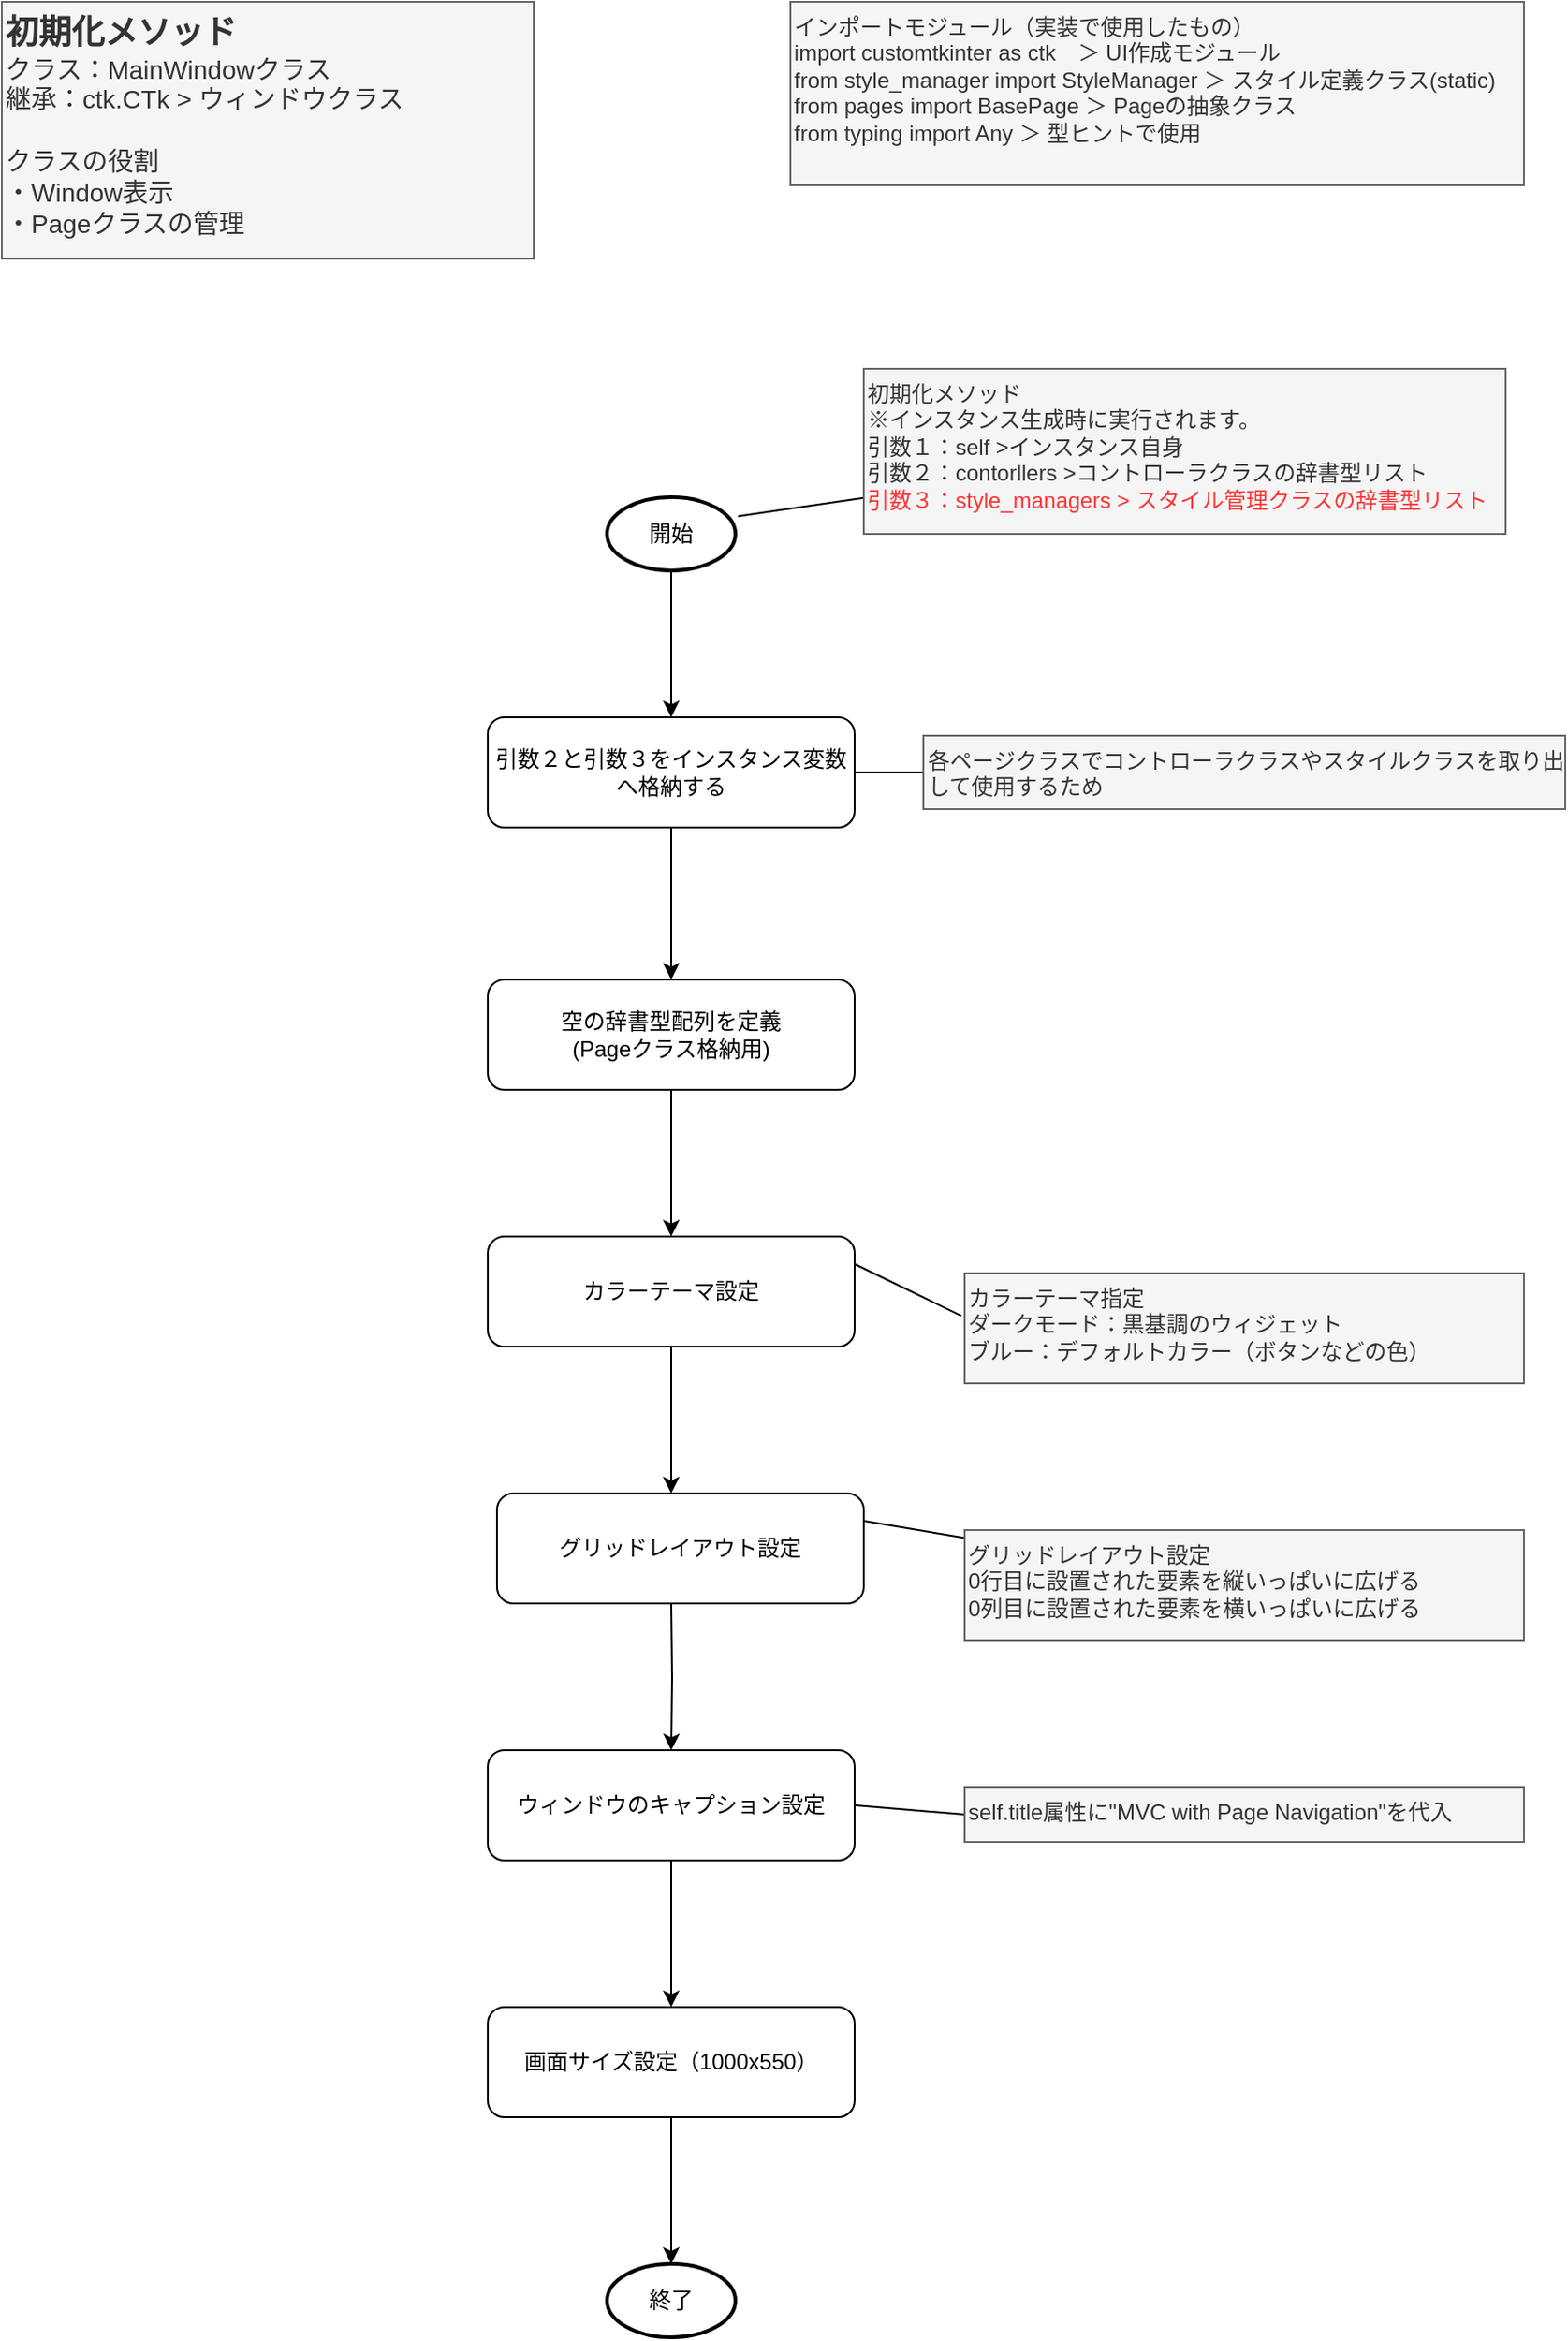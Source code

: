 <mxfile version="24.2.5" type="device" pages="2">
  <diagram id="C5RBs43oDa-KdzZeNtuy" name="__init__(MainViewクラス)">
    <mxGraphModel dx="1036" dy="606" grid="1" gridSize="10" guides="1" tooltips="1" connect="1" arrows="1" fold="1" page="1" pageScale="1" pageWidth="827" pageHeight="1169" math="0" shadow="0">
      <root>
        <mxCell id="WIyWlLk6GJQsqaUBKTNV-0" />
        <mxCell id="WIyWlLk6GJQsqaUBKTNV-1" parent="WIyWlLk6GJQsqaUBKTNV-0" />
        <mxCell id="G7ehIpi2Qg5XLF-rP-gx-34" value="" style="edgeStyle=orthogonalEdgeStyle;rounded=0;orthogonalLoop=1;jettySize=auto;html=1;" edge="1" parent="WIyWlLk6GJQsqaUBKTNV-1" source="2BLb2fvxrPAkToGqMFL2-0" target="G7ehIpi2Qg5XLF-rP-gx-33">
          <mxGeometry relative="1" as="geometry" />
        </mxCell>
        <mxCell id="2BLb2fvxrPAkToGqMFL2-0" value="開始" style="strokeWidth=2;html=1;shape=mxgraph.flowchart.start_1;whiteSpace=wrap;" parent="WIyWlLk6GJQsqaUBKTNV-1" vertex="1">
          <mxGeometry x="350" y="300" width="70" height="40" as="geometry" />
        </mxCell>
        <mxCell id="2BLb2fvxrPAkToGqMFL2-1" style="rounded=0;orthogonalLoop=1;jettySize=auto;html=1;entryX=1.02;entryY=0.26;entryDx=0;entryDy=0;endArrow=none;endFill=0;entryPerimeter=0;" parent="WIyWlLk6GJQsqaUBKTNV-1" source="2BLb2fvxrPAkToGqMFL2-2" target="2BLb2fvxrPAkToGqMFL2-0" edge="1">
          <mxGeometry relative="1" as="geometry">
            <mxPoint x="425" y="330" as="targetPoint" />
          </mxGeometry>
        </mxCell>
        <mxCell id="2BLb2fvxrPAkToGqMFL2-2" value="&lt;div&gt;初期化メソッド&lt;/div&gt;&lt;div&gt;※インスタンス生成時に実行されます。&lt;/div&gt;&lt;div&gt;引数１：self &amp;gt;インスタンス自身&lt;/div&gt;&lt;div&gt;引数２：contorllers &amp;gt;コントローラクラスの辞書型リスト&lt;/div&gt;&lt;div&gt;&lt;font color=&quot;#ff3333&quot;&gt;引数３：style_managers &amp;gt; スタイル管理クラスの辞書型リスト&lt;/font&gt;&lt;/div&gt;&lt;div&gt;&lt;br&gt;&lt;/div&gt;" style="text;html=1;align=left;verticalAlign=top;whiteSpace=wrap;rounded=0;fillColor=#f5f5f5;fontColor=#333333;strokeColor=#666666;" parent="WIyWlLk6GJQsqaUBKTNV-1" vertex="1">
          <mxGeometry x="490" y="230" width="350" height="90" as="geometry" />
        </mxCell>
        <mxCell id="2BLb2fvxrPAkToGqMFL2-8" value="" style="edgeStyle=orthogonalEdgeStyle;rounded=0;orthogonalLoop=1;jettySize=auto;html=1;" parent="WIyWlLk6GJQsqaUBKTNV-1" edge="1">
          <mxGeometry relative="1" as="geometry">
            <mxPoint x="380" y="500" as="targetPoint" />
          </mxGeometry>
        </mxCell>
        <mxCell id="2BLb2fvxrPAkToGqMFL2-6" value="&lt;div&gt;インポートモジュール（実装で使用したもの）&lt;/div&gt;&lt;div&gt;&lt;div&gt;import customtkinter as ctk　＞ UI作成モジュール&lt;/div&gt;&lt;div&gt;from style_manager import StyleManager ＞ スタイル定義クラス(static)&lt;/div&gt;&lt;div&gt;from pages import BasePage ＞ Pageの抽象クラス&lt;/div&gt;&lt;div&gt;from typing import Any ＞ 型ヒントで使用&lt;/div&gt;&lt;/div&gt;" style="text;html=1;align=left;verticalAlign=top;whiteSpace=wrap;rounded=0;fillColor=#f5f5f5;fontColor=#333333;strokeColor=#666666;" parent="WIyWlLk6GJQsqaUBKTNV-1" vertex="1">
          <mxGeometry x="450" y="30" width="400" height="100" as="geometry" />
        </mxCell>
        <mxCell id="2BLb2fvxrPAkToGqMFL2-13" value="" style="edgeStyle=orthogonalEdgeStyle;rounded=0;orthogonalLoop=1;jettySize=auto;html=1;" parent="WIyWlLk6GJQsqaUBKTNV-1" edge="1">
          <mxGeometry relative="1" as="geometry">
            <mxPoint x="380" y="640" as="targetPoint" />
          </mxGeometry>
        </mxCell>
        <mxCell id="2BLb2fvxrPAkToGqMFL2-21" value="&lt;b style=&quot;&quot;&gt;&lt;font style=&quot;&quot;&gt;&lt;font style=&quot;font-size: 18px;&quot;&gt;初期化メソッド&lt;/font&gt;&lt;/font&gt;&lt;/b&gt;&lt;div&gt;&lt;font style=&quot;font-size: 14px;&quot;&gt;クラス：MainWindowクラス&lt;/font&gt;&lt;/div&gt;&lt;div&gt;&lt;div style=&quot;font-size: 14px;&quot;&gt;&lt;font style=&quot;font-size: 14px;&quot;&gt;継承：ctk.CTk &amp;gt; ウィンドウクラス&lt;/font&gt;&lt;/div&gt;&lt;/div&gt;&lt;div style=&quot;font-size: 14px;&quot;&gt;&lt;font style=&quot;font-size: 14px;&quot;&gt;&lt;br&gt;&lt;/font&gt;&lt;/div&gt;&lt;div style=&quot;font-size: 14px;&quot;&gt;クラスの役割&lt;/div&gt;&lt;div style=&quot;font-size: 14px;&quot;&gt;・Window表示&lt;/div&gt;&lt;div style=&quot;font-size: 14px;&quot;&gt;・Pageクラスの管理&lt;/div&gt;" style="text;html=1;align=left;verticalAlign=top;whiteSpace=wrap;rounded=0;fillColor=#f5f5f5;fontColor=#333333;strokeColor=#666666;" parent="WIyWlLk6GJQsqaUBKTNV-1" vertex="1">
          <mxGeometry x="20" y="30" width="290" height="140" as="geometry" />
        </mxCell>
        <mxCell id="G7ehIpi2Qg5XLF-rP-gx-16" value="終了" style="strokeWidth=2;html=1;shape=mxgraph.flowchart.start_1;whiteSpace=wrap;" vertex="1" parent="WIyWlLk6GJQsqaUBKTNV-1">
          <mxGeometry x="350" y="1263" width="70" height="40" as="geometry" />
        </mxCell>
        <mxCell id="G7ehIpi2Qg5XLF-rP-gx-17" value="" style="edgeStyle=orthogonalEdgeStyle;rounded=0;orthogonalLoop=1;jettySize=auto;html=1;" edge="1" parent="WIyWlLk6GJQsqaUBKTNV-1" source="G7ehIpi2Qg5XLF-rP-gx-18">
          <mxGeometry relative="1" as="geometry">
            <mxPoint x="385" y="703" as="targetPoint" />
          </mxGeometry>
        </mxCell>
        <mxCell id="G7ehIpi2Qg5XLF-rP-gx-18" value="空の辞書型配列を定義&lt;div&gt;(Pageクラス格納用)&lt;/div&gt;" style="rounded=1;whiteSpace=wrap;html=1;" vertex="1" parent="WIyWlLk6GJQsqaUBKTNV-1">
          <mxGeometry x="285" y="563" width="200" height="60" as="geometry" />
        </mxCell>
        <mxCell id="G7ehIpi2Qg5XLF-rP-gx-19" style="rounded=0;orthogonalLoop=1;jettySize=auto;html=1;entryX=1;entryY=0.25;entryDx=0;entryDy=0;exitX=-0.006;exitY=0.387;exitDx=0;exitDy=0;exitPerimeter=0;endArrow=none;endFill=0;" edge="1" parent="WIyWlLk6GJQsqaUBKTNV-1" source="G7ehIpi2Qg5XLF-rP-gx-20" target="G7ehIpi2Qg5XLF-rP-gx-30">
          <mxGeometry relative="1" as="geometry">
            <mxPoint x="515" y="453" as="targetPoint" />
          </mxGeometry>
        </mxCell>
        <mxCell id="G7ehIpi2Qg5XLF-rP-gx-20" value="&lt;div&gt;カラーテーマ指定&lt;/div&gt;&lt;div&gt;ダークモード：黒基調のウィジェット&lt;/div&gt;&lt;div&gt;ブルー：デフォルトカラー（ボタンなどの色）&lt;/div&gt;" style="text;html=1;align=left;verticalAlign=top;whiteSpace=wrap;rounded=0;fillColor=#f5f5f5;fontColor=#333333;strokeColor=#666666;" vertex="1" parent="WIyWlLk6GJQsqaUBKTNV-1">
          <mxGeometry x="545" y="723" width="305" height="60" as="geometry" />
        </mxCell>
        <mxCell id="G7ehIpi2Qg5XLF-rP-gx-21" value="" style="edgeStyle=orthogonalEdgeStyle;rounded=0;orthogonalLoop=1;jettySize=auto;html=1;" edge="1" parent="WIyWlLk6GJQsqaUBKTNV-1">
          <mxGeometry relative="1" as="geometry">
            <mxPoint x="385" y="763" as="sourcePoint" />
            <mxPoint x="385" y="843" as="targetPoint" />
          </mxGeometry>
        </mxCell>
        <mxCell id="G7ehIpi2Qg5XLF-rP-gx-22" style="rounded=0;orthogonalLoop=1;jettySize=auto;html=1;entryX=1;entryY=0.25;entryDx=0;entryDy=0;endArrow=none;endFill=0;" edge="1" parent="WIyWlLk6GJQsqaUBKTNV-1" source="G7ehIpi2Qg5XLF-rP-gx-23" target="G7ehIpi2Qg5XLF-rP-gx-29">
          <mxGeometry relative="1" as="geometry">
            <mxPoint x="515" y="593" as="targetPoint" />
          </mxGeometry>
        </mxCell>
        <mxCell id="G7ehIpi2Qg5XLF-rP-gx-23" value="グリッドレイアウト設定&lt;div&gt;0行目に設置された要素を縦いっぱいに広げる&lt;/div&gt;&lt;div&gt;0&lt;span style=&quot;background-color: initial;&quot;&gt;列目に設置された要素を横いっぱいに広げる&lt;/span&gt;&lt;/div&gt;" style="text;html=1;align=left;verticalAlign=top;whiteSpace=wrap;rounded=0;fillColor=#f5f5f5;fontColor=#333333;strokeColor=#666666;" vertex="1" parent="WIyWlLk6GJQsqaUBKTNV-1">
          <mxGeometry x="545" y="863" width="305" height="60" as="geometry" />
        </mxCell>
        <mxCell id="G7ehIpi2Qg5XLF-rP-gx-24" value="" style="edgeStyle=orthogonalEdgeStyle;rounded=0;orthogonalLoop=1;jettySize=auto;html=1;" edge="1" parent="WIyWlLk6GJQsqaUBKTNV-1" target="G7ehIpi2Qg5XLF-rP-gx-26">
          <mxGeometry relative="1" as="geometry">
            <mxPoint x="385" y="903" as="sourcePoint" />
          </mxGeometry>
        </mxCell>
        <mxCell id="G7ehIpi2Qg5XLF-rP-gx-25" value="" style="edgeStyle=orthogonalEdgeStyle;rounded=0;orthogonalLoop=1;jettySize=auto;html=1;" edge="1" parent="WIyWlLk6GJQsqaUBKTNV-1" source="G7ehIpi2Qg5XLF-rP-gx-26" target="G7ehIpi2Qg5XLF-rP-gx-32">
          <mxGeometry relative="1" as="geometry" />
        </mxCell>
        <mxCell id="G7ehIpi2Qg5XLF-rP-gx-26" value="ウィンドウのキャプション設定" style="rounded=1;whiteSpace=wrap;html=1;" vertex="1" parent="WIyWlLk6GJQsqaUBKTNV-1">
          <mxGeometry x="285" y="983" width="200" height="60" as="geometry" />
        </mxCell>
        <mxCell id="G7ehIpi2Qg5XLF-rP-gx-27" style="rounded=0;orthogonalLoop=1;jettySize=auto;html=1;entryX=1;entryY=0.5;entryDx=0;entryDy=0;endArrow=none;endFill=0;exitX=0;exitY=0.5;exitDx=0;exitDy=0;" edge="1" parent="WIyWlLk6GJQsqaUBKTNV-1" source="G7ehIpi2Qg5XLF-rP-gx-28" target="G7ehIpi2Qg5XLF-rP-gx-26">
          <mxGeometry relative="1" as="geometry" />
        </mxCell>
        <mxCell id="G7ehIpi2Qg5XLF-rP-gx-28" value="self.title属性に&quot;MVC with Page Navigation&quot;を代入" style="text;html=1;align=left;verticalAlign=top;whiteSpace=wrap;rounded=0;fillColor=#f5f5f5;fontColor=#333333;strokeColor=#666666;" vertex="1" parent="WIyWlLk6GJQsqaUBKTNV-1">
          <mxGeometry x="545" y="1003" width="305" height="30" as="geometry" />
        </mxCell>
        <mxCell id="G7ehIpi2Qg5XLF-rP-gx-29" value="グリッドレイアウト設定" style="rounded=1;whiteSpace=wrap;html=1;" vertex="1" parent="WIyWlLk6GJQsqaUBKTNV-1">
          <mxGeometry x="290" y="843" width="200" height="60" as="geometry" />
        </mxCell>
        <mxCell id="G7ehIpi2Qg5XLF-rP-gx-30" value="カラーテーマ設定" style="rounded=1;whiteSpace=wrap;html=1;" vertex="1" parent="WIyWlLk6GJQsqaUBKTNV-1">
          <mxGeometry x="285" y="703" width="200" height="60" as="geometry" />
        </mxCell>
        <mxCell id="G7ehIpi2Qg5XLF-rP-gx-31" value="" style="edgeStyle=orthogonalEdgeStyle;rounded=0;orthogonalLoop=1;jettySize=auto;html=1;" edge="1" parent="WIyWlLk6GJQsqaUBKTNV-1" source="G7ehIpi2Qg5XLF-rP-gx-32">
          <mxGeometry relative="1" as="geometry">
            <mxPoint x="385" y="1263" as="targetPoint" />
          </mxGeometry>
        </mxCell>
        <mxCell id="G7ehIpi2Qg5XLF-rP-gx-32" value="画面サイズ設定（1000x550）" style="rounded=1;whiteSpace=wrap;html=1;" vertex="1" parent="WIyWlLk6GJQsqaUBKTNV-1">
          <mxGeometry x="285" y="1123" width="200" height="60" as="geometry" />
        </mxCell>
        <mxCell id="G7ehIpi2Qg5XLF-rP-gx-35" value="" style="edgeStyle=orthogonalEdgeStyle;rounded=0;orthogonalLoop=1;jettySize=auto;html=1;" edge="1" parent="WIyWlLk6GJQsqaUBKTNV-1" source="G7ehIpi2Qg5XLF-rP-gx-33" target="G7ehIpi2Qg5XLF-rP-gx-18">
          <mxGeometry relative="1" as="geometry" />
        </mxCell>
        <mxCell id="G7ehIpi2Qg5XLF-rP-gx-33" value="引数２と引数３をインスタンス変数へ格納する" style="rounded=1;whiteSpace=wrap;html=1;" vertex="1" parent="WIyWlLk6GJQsqaUBKTNV-1">
          <mxGeometry x="285" y="420" width="200" height="60" as="geometry" />
        </mxCell>
        <mxCell id="G7ehIpi2Qg5XLF-rP-gx-37" style="rounded=0;orthogonalLoop=1;jettySize=auto;html=1;entryX=1;entryY=0.5;entryDx=0;entryDy=0;endArrow=none;endFill=0;" edge="1" parent="WIyWlLk6GJQsqaUBKTNV-1" source="G7ehIpi2Qg5XLF-rP-gx-36" target="G7ehIpi2Qg5XLF-rP-gx-33">
          <mxGeometry relative="1" as="geometry" />
        </mxCell>
        <mxCell id="G7ehIpi2Qg5XLF-rP-gx-36" value="&lt;div&gt;各ページクラスでコントローラクラスやスタイルクラスを取り出して使用するため&lt;/div&gt;&lt;div&gt;&lt;br&gt;&lt;/div&gt;" style="text;html=1;align=left;verticalAlign=top;whiteSpace=wrap;rounded=0;fillColor=#f5f5f5;fontColor=#333333;strokeColor=#666666;" vertex="1" parent="WIyWlLk6GJQsqaUBKTNV-1">
          <mxGeometry x="522.5" y="430" width="350" height="40" as="geometry" />
        </mxCell>
      </root>
    </mxGraphModel>
  </diagram>
  <diagram name="Ver1.0.0__init__(MainViewクラス)のコピー" id="0rBND-eUWmTRl9AOBk8t">
    <mxGraphModel dx="1036" dy="606" grid="1" gridSize="10" guides="1" tooltips="1" connect="1" arrows="1" fold="1" page="1" pageScale="1" pageWidth="827" pageHeight="1169" math="0" shadow="0">
      <root>
        <mxCell id="GJvaPOyET6ufOetawxjG-0" />
        <mxCell id="GJvaPOyET6ufOetawxjG-1" parent="GJvaPOyET6ufOetawxjG-0" />
        <mxCell id="GJvaPOyET6ufOetawxjG-2" value="開始" style="strokeWidth=2;html=1;shape=mxgraph.flowchart.start_1;whiteSpace=wrap;" parent="GJvaPOyET6ufOetawxjG-1" vertex="1">
          <mxGeometry x="350" y="300" width="70" height="40" as="geometry" />
        </mxCell>
        <mxCell id="GJvaPOyET6ufOetawxjG-3" style="rounded=0;orthogonalLoop=1;jettySize=auto;html=1;entryX=1.02;entryY=0.26;entryDx=0;entryDy=0;endArrow=none;endFill=0;entryPerimeter=0;" parent="GJvaPOyET6ufOetawxjG-1" source="GJvaPOyET6ufOetawxjG-4" target="GJvaPOyET6ufOetawxjG-2" edge="1">
          <mxGeometry relative="1" as="geometry">
            <mxPoint x="425" y="330" as="targetPoint" />
          </mxGeometry>
        </mxCell>
        <mxCell id="GJvaPOyET6ufOetawxjG-4" value="&lt;div&gt;初期化メソッド&lt;/div&gt;&lt;div&gt;※インスタンス生成時に実行されます。&lt;/div&gt;&lt;div&gt;引数１：self &amp;gt;インスタンス自身&lt;/div&gt;&lt;div&gt;&lt;font color=&quot;#0066cc&quot;&gt;引数2：pages &amp;gt;Pageクラスの配列　←削除&lt;/font&gt;&lt;/div&gt;&lt;div&gt;引数3：contorllers &amp;gt;コントローラクラスの辞書型リスト&lt;/div&gt;&lt;div&gt;&lt;br&gt;&lt;/div&gt;" style="text;html=1;align=left;verticalAlign=top;whiteSpace=wrap;rounded=0;fillColor=#f5f5f5;fontColor=#333333;strokeColor=#666666;" parent="GJvaPOyET6ufOetawxjG-1" vertex="1">
          <mxGeometry x="490" y="230" width="305" height="90" as="geometry" />
        </mxCell>
        <mxCell id="GJvaPOyET6ufOetawxjG-5" value="" style="edgeStyle=orthogonalEdgeStyle;rounded=0;orthogonalLoop=1;jettySize=auto;html=1;" parent="GJvaPOyET6ufOetawxjG-1" edge="1">
          <mxGeometry relative="1" as="geometry">
            <mxPoint x="380" y="500" as="targetPoint" />
          </mxGeometry>
        </mxCell>
        <mxCell id="GJvaPOyET6ufOetawxjG-6" value="&lt;div&gt;インポートモジュール（実装で使用したもの）&lt;/div&gt;&lt;div&gt;&lt;div&gt;import customtkinter as ctk　＞ UI作成モジュール&lt;/div&gt;&lt;div&gt;from style_manager import StyleManager ＞ スタイル定義クラス(static)&lt;/div&gt;&lt;div&gt;from pages import BasePage ＞ Pageの抽象クラス&lt;/div&gt;&lt;div&gt;from typing import Any ＞ 型ヒントで使用&lt;/div&gt;&lt;/div&gt;" style="text;html=1;align=left;verticalAlign=top;whiteSpace=wrap;rounded=0;fillColor=#f5f5f5;fontColor=#333333;strokeColor=#666666;" parent="GJvaPOyET6ufOetawxjG-1" vertex="1">
          <mxGeometry x="450" y="30" width="400" height="100" as="geometry" />
        </mxCell>
        <mxCell id="GJvaPOyET6ufOetawxjG-7" value="" style="edgeStyle=orthogonalEdgeStyle;rounded=0;orthogonalLoop=1;jettySize=auto;html=1;" parent="GJvaPOyET6ufOetawxjG-1" edge="1">
          <mxGeometry relative="1" as="geometry">
            <mxPoint x="380" y="640" as="targetPoint" />
          </mxGeometry>
        </mxCell>
        <mxCell id="GJvaPOyET6ufOetawxjG-8" style="rounded=0;orthogonalLoop=1;jettySize=auto;html=1;entryX=1;entryY=0.25;entryDx=0;entryDy=0;exitX=-0.006;exitY=0.387;exitDx=0;exitDy=0;exitPerimeter=0;endArrow=none;endFill=0;" parent="GJvaPOyET6ufOetawxjG-1" source="GJvaPOyET6ufOetawxjG-9" target="GJvaPOyET6ufOetawxjG-21" edge="1">
          <mxGeometry relative="1" as="geometry">
            <mxPoint x="515" y="170" as="targetPoint" />
          </mxGeometry>
        </mxCell>
        <mxCell id="GJvaPOyET6ufOetawxjG-9" value="&lt;div&gt;カラーテーマ指定&lt;/div&gt;&lt;div&gt;ダークモード：黒基調のウィジェット&lt;/div&gt;&lt;div&gt;ブルー：デフォルトカラー（ボタンなどの色）&lt;/div&gt;" style="text;html=1;align=left;verticalAlign=top;whiteSpace=wrap;rounded=0;fillColor=#f5f5f5;fontColor=#333333;strokeColor=#666666;" parent="GJvaPOyET6ufOetawxjG-1" vertex="1">
          <mxGeometry x="545" y="440" width="305" height="60" as="geometry" />
        </mxCell>
        <mxCell id="GJvaPOyET6ufOetawxjG-10" value="" style="edgeStyle=orthogonalEdgeStyle;rounded=0;orthogonalLoop=1;jettySize=auto;html=1;" parent="GJvaPOyET6ufOetawxjG-1" edge="1">
          <mxGeometry relative="1" as="geometry">
            <mxPoint x="385" y="340" as="sourcePoint" />
            <mxPoint x="385" y="420" as="targetPoint" />
          </mxGeometry>
        </mxCell>
        <mxCell id="GJvaPOyET6ufOetawxjG-11" value="" style="edgeStyle=orthogonalEdgeStyle;rounded=0;orthogonalLoop=1;jettySize=auto;html=1;" parent="GJvaPOyET6ufOetawxjG-1" edge="1">
          <mxGeometry relative="1" as="geometry">
            <mxPoint x="385" y="480" as="sourcePoint" />
            <mxPoint x="385" y="560" as="targetPoint" />
          </mxGeometry>
        </mxCell>
        <mxCell id="GJvaPOyET6ufOetawxjG-12" style="rounded=0;orthogonalLoop=1;jettySize=auto;html=1;entryX=1;entryY=0.25;entryDx=0;entryDy=0;endArrow=none;endFill=0;" parent="GJvaPOyET6ufOetawxjG-1" source="GJvaPOyET6ufOetawxjG-13" target="GJvaPOyET6ufOetawxjG-20" edge="1">
          <mxGeometry relative="1" as="geometry">
            <mxPoint x="515" y="310" as="targetPoint" />
          </mxGeometry>
        </mxCell>
        <mxCell id="GJvaPOyET6ufOetawxjG-13" value="グリッドレイアウト設定&lt;div&gt;0行目に設置された要素を縦いっぱいに広げる&lt;/div&gt;&lt;div&gt;0&lt;span style=&quot;background-color: initial;&quot;&gt;列目に設置された要素を横いっぱいに広げる&lt;/span&gt;&lt;/div&gt;" style="text;html=1;align=left;verticalAlign=top;whiteSpace=wrap;rounded=0;fillColor=#f5f5f5;fontColor=#333333;strokeColor=#666666;" parent="GJvaPOyET6ufOetawxjG-1" vertex="1">
          <mxGeometry x="545" y="580" width="305" height="60" as="geometry" />
        </mxCell>
        <mxCell id="GJvaPOyET6ufOetawxjG-14" value="" style="edgeStyle=orthogonalEdgeStyle;rounded=0;orthogonalLoop=1;jettySize=auto;html=1;" parent="GJvaPOyET6ufOetawxjG-1" target="GJvaPOyET6ufOetawxjG-17" edge="1">
          <mxGeometry relative="1" as="geometry">
            <mxPoint x="385" y="620" as="sourcePoint" />
          </mxGeometry>
        </mxCell>
        <mxCell id="GJvaPOyET6ufOetawxjG-15" value="&lt;b style=&quot;&quot;&gt;&lt;font style=&quot;&quot;&gt;&lt;font style=&quot;font-size: 18px;&quot;&gt;初期化メソッド&lt;/font&gt;&lt;/font&gt;&lt;/b&gt;&lt;div&gt;&lt;font style=&quot;font-size: 14px;&quot;&gt;クラス：MainViewクラス&lt;/font&gt;&lt;/div&gt;&lt;div&gt;&lt;div style=&quot;font-size: 14px;&quot;&gt;&lt;font style=&quot;font-size: 14px;&quot;&gt;継承：ctk.CTk &amp;gt; ウィンドウクラス&lt;/font&gt;&lt;/div&gt;&lt;/div&gt;" style="text;html=1;align=left;verticalAlign=top;whiteSpace=wrap;rounded=0;fillColor=#f5f5f5;fontColor=#333333;strokeColor=#666666;" parent="GJvaPOyET6ufOetawxjG-1" vertex="1">
          <mxGeometry x="20" y="30" width="290" height="70" as="geometry" />
        </mxCell>
        <mxCell id="GJvaPOyET6ufOetawxjG-16" value="" style="edgeStyle=orthogonalEdgeStyle;rounded=0;orthogonalLoop=1;jettySize=auto;html=1;" parent="GJvaPOyET6ufOetawxjG-1" source="GJvaPOyET6ufOetawxjG-17" target="GJvaPOyET6ufOetawxjG-23" edge="1">
          <mxGeometry relative="1" as="geometry" />
        </mxCell>
        <mxCell id="GJvaPOyET6ufOetawxjG-17" value="ウィンドウのキャプション設定" style="rounded=1;whiteSpace=wrap;html=1;" parent="GJvaPOyET6ufOetawxjG-1" vertex="1">
          <mxGeometry x="285" y="700" width="200" height="60" as="geometry" />
        </mxCell>
        <mxCell id="GJvaPOyET6ufOetawxjG-18" style="rounded=0;orthogonalLoop=1;jettySize=auto;html=1;entryX=1;entryY=0.5;entryDx=0;entryDy=0;endArrow=none;endFill=0;exitX=0;exitY=0.5;exitDx=0;exitDy=0;" parent="GJvaPOyET6ufOetawxjG-1" source="GJvaPOyET6ufOetawxjG-19" target="GJvaPOyET6ufOetawxjG-17" edge="1">
          <mxGeometry relative="1" as="geometry" />
        </mxCell>
        <mxCell id="GJvaPOyET6ufOetawxjG-19" value="self.title属性に&quot;MVC with Page Navigation&quot;を代入" style="text;html=1;align=left;verticalAlign=top;whiteSpace=wrap;rounded=0;fillColor=#f5f5f5;fontColor=#333333;strokeColor=#666666;" parent="GJvaPOyET6ufOetawxjG-1" vertex="1">
          <mxGeometry x="545" y="720" width="305" height="30" as="geometry" />
        </mxCell>
        <mxCell id="GJvaPOyET6ufOetawxjG-20" value="グリッドレイアウト設定" style="rounded=1;whiteSpace=wrap;html=1;" parent="GJvaPOyET6ufOetawxjG-1" vertex="1">
          <mxGeometry x="290" y="560" width="200" height="60" as="geometry" />
        </mxCell>
        <mxCell id="GJvaPOyET6ufOetawxjG-21" value="カラーテーマ設定" style="rounded=1;whiteSpace=wrap;html=1;" parent="GJvaPOyET6ufOetawxjG-1" vertex="1">
          <mxGeometry x="285" y="420" width="200" height="60" as="geometry" />
        </mxCell>
        <mxCell id="GJvaPOyET6ufOetawxjG-22" value="" style="edgeStyle=orthogonalEdgeStyle;rounded=0;orthogonalLoop=1;jettySize=auto;html=1;" parent="GJvaPOyET6ufOetawxjG-1" source="GJvaPOyET6ufOetawxjG-23" target="GJvaPOyET6ufOetawxjG-25" edge="1">
          <mxGeometry relative="1" as="geometry" />
        </mxCell>
        <mxCell id="GJvaPOyET6ufOetawxjG-23" value="画面サイズ設定（1000x550）" style="rounded=1;whiteSpace=wrap;html=1;" parent="GJvaPOyET6ufOetawxjG-1" vertex="1">
          <mxGeometry x="285" y="840" width="200" height="60" as="geometry" />
        </mxCell>
        <mxCell id="GJvaPOyET6ufOetawxjG-24" value="" style="edgeStyle=orthogonalEdgeStyle;rounded=0;orthogonalLoop=1;jettySize=auto;html=1;" parent="GJvaPOyET6ufOetawxjG-1" source="GJvaPOyET6ufOetawxjG-25" target="GJvaPOyET6ufOetawxjG-27" edge="1">
          <mxGeometry relative="1" as="geometry" />
        </mxCell>
        <mxCell id="GJvaPOyET6ufOetawxjG-25" value="空の辞書型配列を定義&lt;div&gt;(Pageクラス格納用)&lt;/div&gt;" style="rounded=1;whiteSpace=wrap;html=1;" parent="GJvaPOyET6ufOetawxjG-1" vertex="1">
          <mxGeometry x="285" y="980" width="200" height="60" as="geometry" />
        </mxCell>
        <mxCell id="GJvaPOyET6ufOetawxjG-26" value="" style="edgeStyle=orthogonalEdgeStyle;rounded=0;orthogonalLoop=1;jettySize=auto;html=1;fontColor=#0066CC;" parent="GJvaPOyET6ufOetawxjG-1" source="GJvaPOyET6ufOetawxjG-27" edge="1">
          <mxGeometry relative="1" as="geometry">
            <mxPoint x="385" y="1260" as="targetPoint" />
          </mxGeometry>
        </mxCell>
        <mxCell id="GJvaPOyET6ufOetawxjG-27" value="ループ開始" style="strokeWidth=2;html=1;shape=mxgraph.flowchart.loop_limit;whiteSpace=wrap;fontColor=#0066CC;" parent="GJvaPOyET6ufOetawxjG-1" vertex="1">
          <mxGeometry x="305" y="1120" width="160" height="60" as="geometry" />
        </mxCell>
        <mxCell id="GJvaPOyET6ufOetawxjG-28" value="引数2：pages配列分ループ" style="text;html=1;align=left;verticalAlign=top;whiteSpace=wrap;rounded=0;fillColor=#f5f5f5;fontColor=#0066CC;strokeColor=#666666;" parent="GJvaPOyET6ufOetawxjG-1" vertex="1">
          <mxGeometry x="522" y="1120" width="158" height="30" as="geometry" />
        </mxCell>
        <mxCell id="GJvaPOyET6ufOetawxjG-29" style="rounded=0;orthogonalLoop=1;jettySize=auto;html=1;entryX=1;entryY=0.5;entryDx=0;entryDy=0;entryPerimeter=0;endArrow=none;endFill=0;fontColor=#0066CC;" parent="GJvaPOyET6ufOetawxjG-1" source="GJvaPOyET6ufOetawxjG-28" target="GJvaPOyET6ufOetawxjG-27" edge="1">
          <mxGeometry relative="1" as="geometry" />
        </mxCell>
        <mxCell id="GJvaPOyET6ufOetawxjG-30" value="" style="edgeStyle=orthogonalEdgeStyle;rounded=0;orthogonalLoop=1;jettySize=auto;html=1;fontColor=#0066CC;" parent="GJvaPOyET6ufOetawxjG-1" source="GJvaPOyET6ufOetawxjG-31" target="GJvaPOyET6ufOetawxjG-33" edge="1">
          <mxGeometry relative="1" as="geometry" />
        </mxCell>
        <mxCell id="GJvaPOyET6ufOetawxjG-31" value="引数2：pagesから取り出した&lt;div&gt;クラス名（文字列）を取得&lt;/div&gt;" style="rounded=1;whiteSpace=wrap;html=1;fontColor=#0066CC;" parent="GJvaPOyET6ufOetawxjG-1" vertex="1">
          <mxGeometry x="285" y="1260" width="200" height="60" as="geometry" />
        </mxCell>
        <mxCell id="GJvaPOyET6ufOetawxjG-32" value="" style="edgeStyle=orthogonalEdgeStyle;rounded=0;orthogonalLoop=1;jettySize=auto;html=1;fontColor=#0066CC;" parent="GJvaPOyET6ufOetawxjG-1" source="GJvaPOyET6ufOetawxjG-33" target="GJvaPOyET6ufOetawxjG-37" edge="1">
          <mxGeometry relative="1" as="geometry" />
        </mxCell>
        <mxCell id="GJvaPOyET6ufOetawxjG-33" value="引数2：pagesから取り出した&lt;div&gt;クラスのインスタンス生成&lt;/div&gt;" style="rounded=1;whiteSpace=wrap;html=1;fontColor=#0066CC;" parent="GJvaPOyET6ufOetawxjG-1" vertex="1">
          <mxGeometry x="285" y="1400" width="200" height="60" as="geometry" />
        </mxCell>
        <mxCell id="GJvaPOyET6ufOetawxjG-34" style="rounded=0;orthogonalLoop=1;jettySize=auto;html=1;endArrow=none;endFill=0;fontColor=#0066CC;" parent="GJvaPOyET6ufOetawxjG-1" source="GJvaPOyET6ufOetawxjG-35" target="GJvaPOyET6ufOetawxjG-33" edge="1">
          <mxGeometry relative="1" as="geometry" />
        </mxCell>
        <mxCell id="GJvaPOyET6ufOetawxjG-35" value="引数１：master=self　＞MainViewクラス&lt;div&gt;引数２：controllers=controllers ＞引数３(&lt;span style=&quot;background-color: initial;&quot;&gt;コントローラクラスの辞書型リスト)&lt;/span&gt;&lt;/div&gt;&lt;div&gt;&lt;span style=&quot;background-color: initial;&quot;&gt;引数３：辞書形式のStyleMangerクラスの&lt;/span&gt;&lt;span style=&quot;background-color: initial;&quot;&gt;transparent_frameを渡す。&lt;/span&gt;&lt;/div&gt;" style="text;html=1;align=left;verticalAlign=top;whiteSpace=wrap;rounded=0;fillColor=#f5f5f5;fontColor=#0066CC;strokeColor=#666666;" parent="GJvaPOyET6ufOetawxjG-1" vertex="1">
          <mxGeometry x="545" y="1390" width="445" height="60" as="geometry" />
        </mxCell>
        <mxCell id="GJvaPOyET6ufOetawxjG-36" value="" style="edgeStyle=orthogonalEdgeStyle;rounded=0;orthogonalLoop=1;jettySize=auto;html=1;fontColor=#0066CC;" parent="GJvaPOyET6ufOetawxjG-1" source="GJvaPOyET6ufOetawxjG-37" target="GJvaPOyET6ufOetawxjG-39" edge="1">
          <mxGeometry relative="1" as="geometry" />
        </mxCell>
        <mxCell id="GJvaPOyET6ufOetawxjG-37" value="空の辞書型配列のクラス名をキーにに生成したインスタンスを代入" style="rounded=1;whiteSpace=wrap;html=1;fontColor=#0066CC;" parent="GJvaPOyET6ufOetawxjG-1" vertex="1">
          <mxGeometry x="285" y="1540" width="200" height="60" as="geometry" />
        </mxCell>
        <mxCell id="GJvaPOyET6ufOetawxjG-38" value="" style="edgeStyle=orthogonalEdgeStyle;rounded=0;orthogonalLoop=1;jettySize=auto;html=1;fontColor=#0066CC;" parent="GJvaPOyET6ufOetawxjG-1" source="GJvaPOyET6ufOetawxjG-39" target="GJvaPOyET6ufOetawxjG-43" edge="1">
          <mxGeometry relative="1" as="geometry" />
        </mxCell>
        <mxCell id="GJvaPOyET6ufOetawxjG-39" value="生成したクラスをself.gridメソッド&lt;div&gt;で配置&lt;/div&gt;" style="rounded=1;whiteSpace=wrap;html=1;fontColor=#0066CC;" parent="GJvaPOyET6ufOetawxjG-1" vertex="1">
          <mxGeometry x="285" y="1680" width="200" height="60" as="geometry" />
        </mxCell>
        <mxCell id="GJvaPOyET6ufOetawxjG-40" style="rounded=0;orthogonalLoop=1;jettySize=auto;html=1;entryX=1;entryY=0.5;entryDx=0;entryDy=0;endArrow=none;endFill=0;fontColor=#0066CC;" parent="GJvaPOyET6ufOetawxjG-1" source="GJvaPOyET6ufOetawxjG-41" target="GJvaPOyET6ufOetawxjG-39" edge="1">
          <mxGeometry relative="1" as="geometry" />
        </mxCell>
        <mxCell id="GJvaPOyET6ufOetawxjG-41" value="引数１：row=0 ＞0行目へ配置&lt;div&gt;引数２：column=0 ＞&lt;span style=&quot;background-color: initial;&quot;&gt;0列目へ配置&lt;/span&gt;&lt;/div&gt;&lt;div&gt;&lt;span style=&quot;background-color: initial;&quot;&gt;引数３：&lt;/span&gt;&lt;span style=&quot;background-color: initial;&quot;&gt;sticky=&quot;nsew&quot; ＞ 配置したクラスを全方向へ広げる&lt;/span&gt;&lt;/div&gt;" style="text;html=1;align=left;verticalAlign=top;whiteSpace=wrap;rounded=0;fillColor=#f5f5f5;fontColor=#0066CC;strokeColor=#666666;" parent="GJvaPOyET6ufOetawxjG-1" vertex="1">
          <mxGeometry x="545" y="1650" width="445" height="60" as="geometry" />
        </mxCell>
        <mxCell id="GJvaPOyET6ufOetawxjG-42" value="" style="edgeStyle=orthogonalEdgeStyle;rounded=0;orthogonalLoop=1;jettySize=auto;html=1;" parent="GJvaPOyET6ufOetawxjG-1" source="GJvaPOyET6ufOetawxjG-43" target="GJvaPOyET6ufOetawxjG-44" edge="1">
          <mxGeometry relative="1" as="geometry" />
        </mxCell>
        <mxCell id="GJvaPOyET6ufOetawxjG-43" value="ループ終了" style="strokeWidth=2;html=1;shape=mxgraph.flowchart.loop_limit;whiteSpace=wrap;direction=west;fontColor=#0066CC;" parent="GJvaPOyET6ufOetawxjG-1" vertex="1">
          <mxGeometry x="305" y="1820" width="160" height="60" as="geometry" />
        </mxCell>
        <mxCell id="GJvaPOyET6ufOetawxjG-44" value="終了" style="strokeWidth=2;html=1;shape=mxgraph.flowchart.start_1;whiteSpace=wrap;" parent="GJvaPOyET6ufOetawxjG-1" vertex="1">
          <mxGeometry x="350" y="1960" width="70" height="40" as="geometry" />
        </mxCell>
        <mxCell id="Hq5eqEDDtSDcSJgGznY8-0" value="&lt;div&gt;&lt;b&gt;&lt;font color=&quot;#0066cc&quot; style=&quot;font-size: 14px;&quot;&gt;※青：削除&lt;/font&gt;&lt;/b&gt;&lt;/div&gt;" style="text;html=1;align=left;verticalAlign=top;whiteSpace=wrap;rounded=0;fillColor=none;fontColor=#333333;strokeColor=#666666;" vertex="1" parent="GJvaPOyET6ufOetawxjG-1">
          <mxGeometry x="175" y="200" width="110" height="30" as="geometry" />
        </mxCell>
      </root>
    </mxGraphModel>
  </diagram>
</mxfile>
